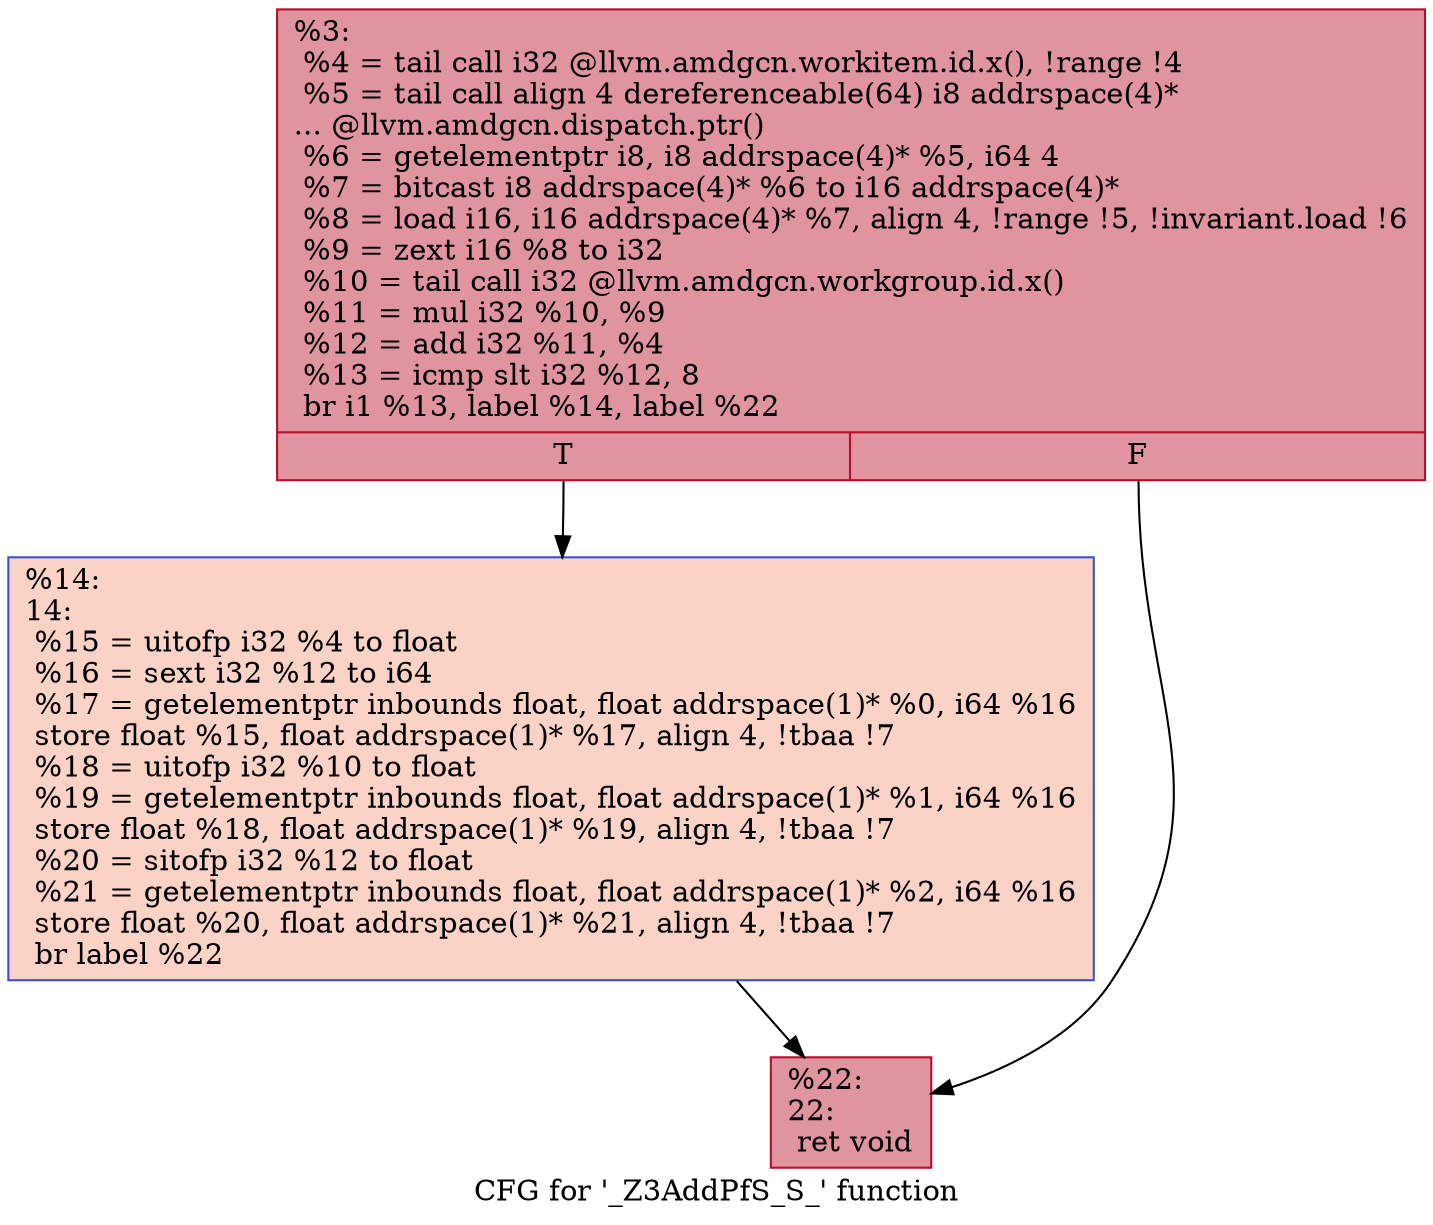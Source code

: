 digraph "CFG for '_Z3AddPfS_S_' function" {
	label="CFG for '_Z3AddPfS_S_' function";

	Node0x48e4040 [shape=record,color="#b70d28ff", style=filled, fillcolor="#b70d2870",label="{%3:\l  %4 = tail call i32 @llvm.amdgcn.workitem.id.x(), !range !4\l  %5 = tail call align 4 dereferenceable(64) i8 addrspace(4)*\l... @llvm.amdgcn.dispatch.ptr()\l  %6 = getelementptr i8, i8 addrspace(4)* %5, i64 4\l  %7 = bitcast i8 addrspace(4)* %6 to i16 addrspace(4)*\l  %8 = load i16, i16 addrspace(4)* %7, align 4, !range !5, !invariant.load !6\l  %9 = zext i16 %8 to i32\l  %10 = tail call i32 @llvm.amdgcn.workgroup.id.x()\l  %11 = mul i32 %10, %9\l  %12 = add i32 %11, %4\l  %13 = icmp slt i32 %12, 8\l  br i1 %13, label %14, label %22\l|{<s0>T|<s1>F}}"];
	Node0x48e4040:s0 -> Node0x48e5f20;
	Node0x48e4040:s1 -> Node0x48e5fb0;
	Node0x48e5f20 [shape=record,color="#3d50c3ff", style=filled, fillcolor="#f59c7d70",label="{%14:\l14:                                               \l  %15 = uitofp i32 %4 to float\l  %16 = sext i32 %12 to i64\l  %17 = getelementptr inbounds float, float addrspace(1)* %0, i64 %16\l  store float %15, float addrspace(1)* %17, align 4, !tbaa !7\l  %18 = uitofp i32 %10 to float\l  %19 = getelementptr inbounds float, float addrspace(1)* %1, i64 %16\l  store float %18, float addrspace(1)* %19, align 4, !tbaa !7\l  %20 = sitofp i32 %12 to float\l  %21 = getelementptr inbounds float, float addrspace(1)* %2, i64 %16\l  store float %20, float addrspace(1)* %21, align 4, !tbaa !7\l  br label %22\l}"];
	Node0x48e5f20 -> Node0x48e5fb0;
	Node0x48e5fb0 [shape=record,color="#b70d28ff", style=filled, fillcolor="#b70d2870",label="{%22:\l22:                                               \l  ret void\l}"];
}
